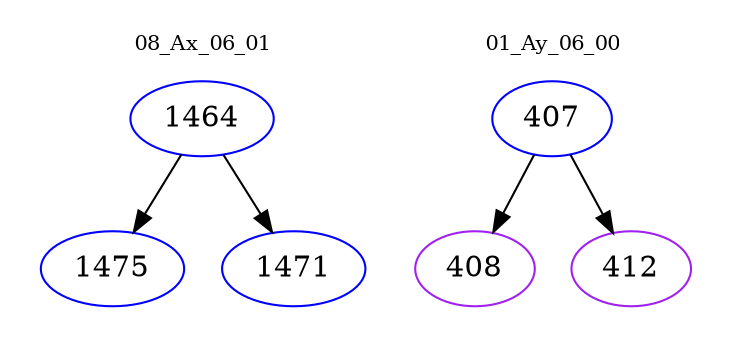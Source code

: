 digraph{
subgraph cluster_0 {
color = white
label = "08_Ax_06_01";
fontsize=10;
T0_1464 [label="1464", color="blue"]
T0_1464 -> T0_1475 [color="black"]
T0_1475 [label="1475", color="blue"]
T0_1464 -> T0_1471 [color="black"]
T0_1471 [label="1471", color="blue"]
}
subgraph cluster_1 {
color = white
label = "01_Ay_06_00";
fontsize=10;
T1_407 [label="407", color="blue"]
T1_407 -> T1_408 [color="black"]
T1_408 [label="408", color="purple"]
T1_407 -> T1_412 [color="black"]
T1_412 [label="412", color="purple"]
}
}
